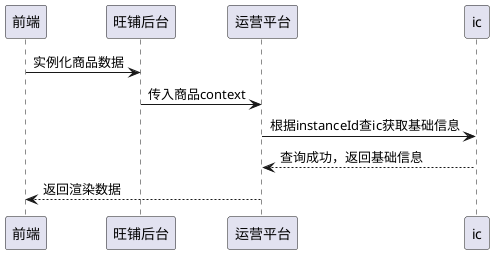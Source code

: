 @startuml
前端 -> 旺铺后台: 实例化商品数据
旺铺后台 -> 运营平台: 传入商品context
运营平台 -> ic: 根据instanceId查ic获取基础信息
ic --> 运营平台: 查询成功，返回基础信息
运营平台 --> 前端: 返回渲染数据
@enduml